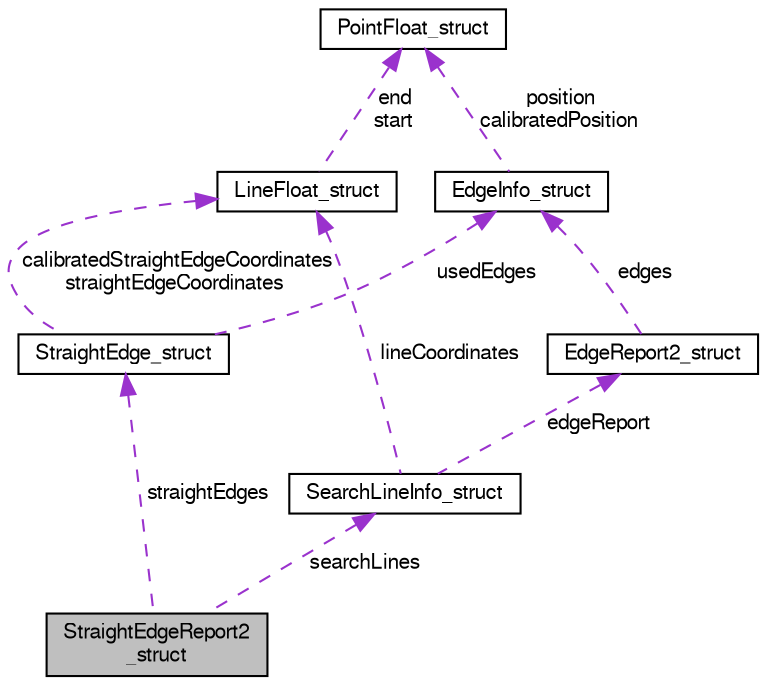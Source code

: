 digraph "StraightEdgeReport2_struct"
{
  bgcolor="transparent";
  edge [fontname="FreeSans",fontsize="10",labelfontname="FreeSans",labelfontsize="10"];
  node [fontname="FreeSans",fontsize="10",shape=record];
  Node1 [label="StraightEdgeReport2\l_struct",height=0.2,width=0.4,color="black", fillcolor="grey75", style="filled" fontcolor="black"];
  Node2 -> Node1 [dir="back",color="darkorchid3",fontsize="10",style="dashed",label=" straightEdges" ,fontname="FreeSans"];
  Node2 [label="StraightEdge_struct",height=0.2,width=0.4,color="black",URL="$struct_straight_edge__struct.html"];
  Node3 -> Node2 [dir="back",color="darkorchid3",fontsize="10",style="dashed",label=" usedEdges" ,fontname="FreeSans"];
  Node3 [label="EdgeInfo_struct",height=0.2,width=0.4,color="black",URL="$struct_edge_info__struct.html"];
  Node4 -> Node3 [dir="back",color="darkorchid3",fontsize="10",style="dashed",label=" position\ncalibratedPosition" ,fontname="FreeSans"];
  Node4 [label="PointFloat_struct",height=0.2,width=0.4,color="black",URL="$struct_point_float__struct.html"];
  Node5 -> Node2 [dir="back",color="darkorchid3",fontsize="10",style="dashed",label=" calibratedStraightEdgeCoordinates\nstraightEdgeCoordinates" ,fontname="FreeSans"];
  Node5 [label="LineFloat_struct",height=0.2,width=0.4,color="black",URL="$struct_line_float__struct.html"];
  Node4 -> Node5 [dir="back",color="darkorchid3",fontsize="10",style="dashed",label=" end\nstart" ,fontname="FreeSans"];
  Node6 -> Node1 [dir="back",color="darkorchid3",fontsize="10",style="dashed",label=" searchLines" ,fontname="FreeSans"];
  Node6 [label="SearchLineInfo_struct",height=0.2,width=0.4,color="black",URL="$struct_search_line_info__struct.html"];
  Node7 -> Node6 [dir="back",color="darkorchid3",fontsize="10",style="dashed",label=" edgeReport" ,fontname="FreeSans"];
  Node7 [label="EdgeReport2_struct",height=0.2,width=0.4,color="black",URL="$struct_edge_report2__struct.html"];
  Node3 -> Node7 [dir="back",color="darkorchid3",fontsize="10",style="dashed",label=" edges" ,fontname="FreeSans"];
  Node5 -> Node6 [dir="back",color="darkorchid3",fontsize="10",style="dashed",label=" lineCoordinates" ,fontname="FreeSans"];
}

